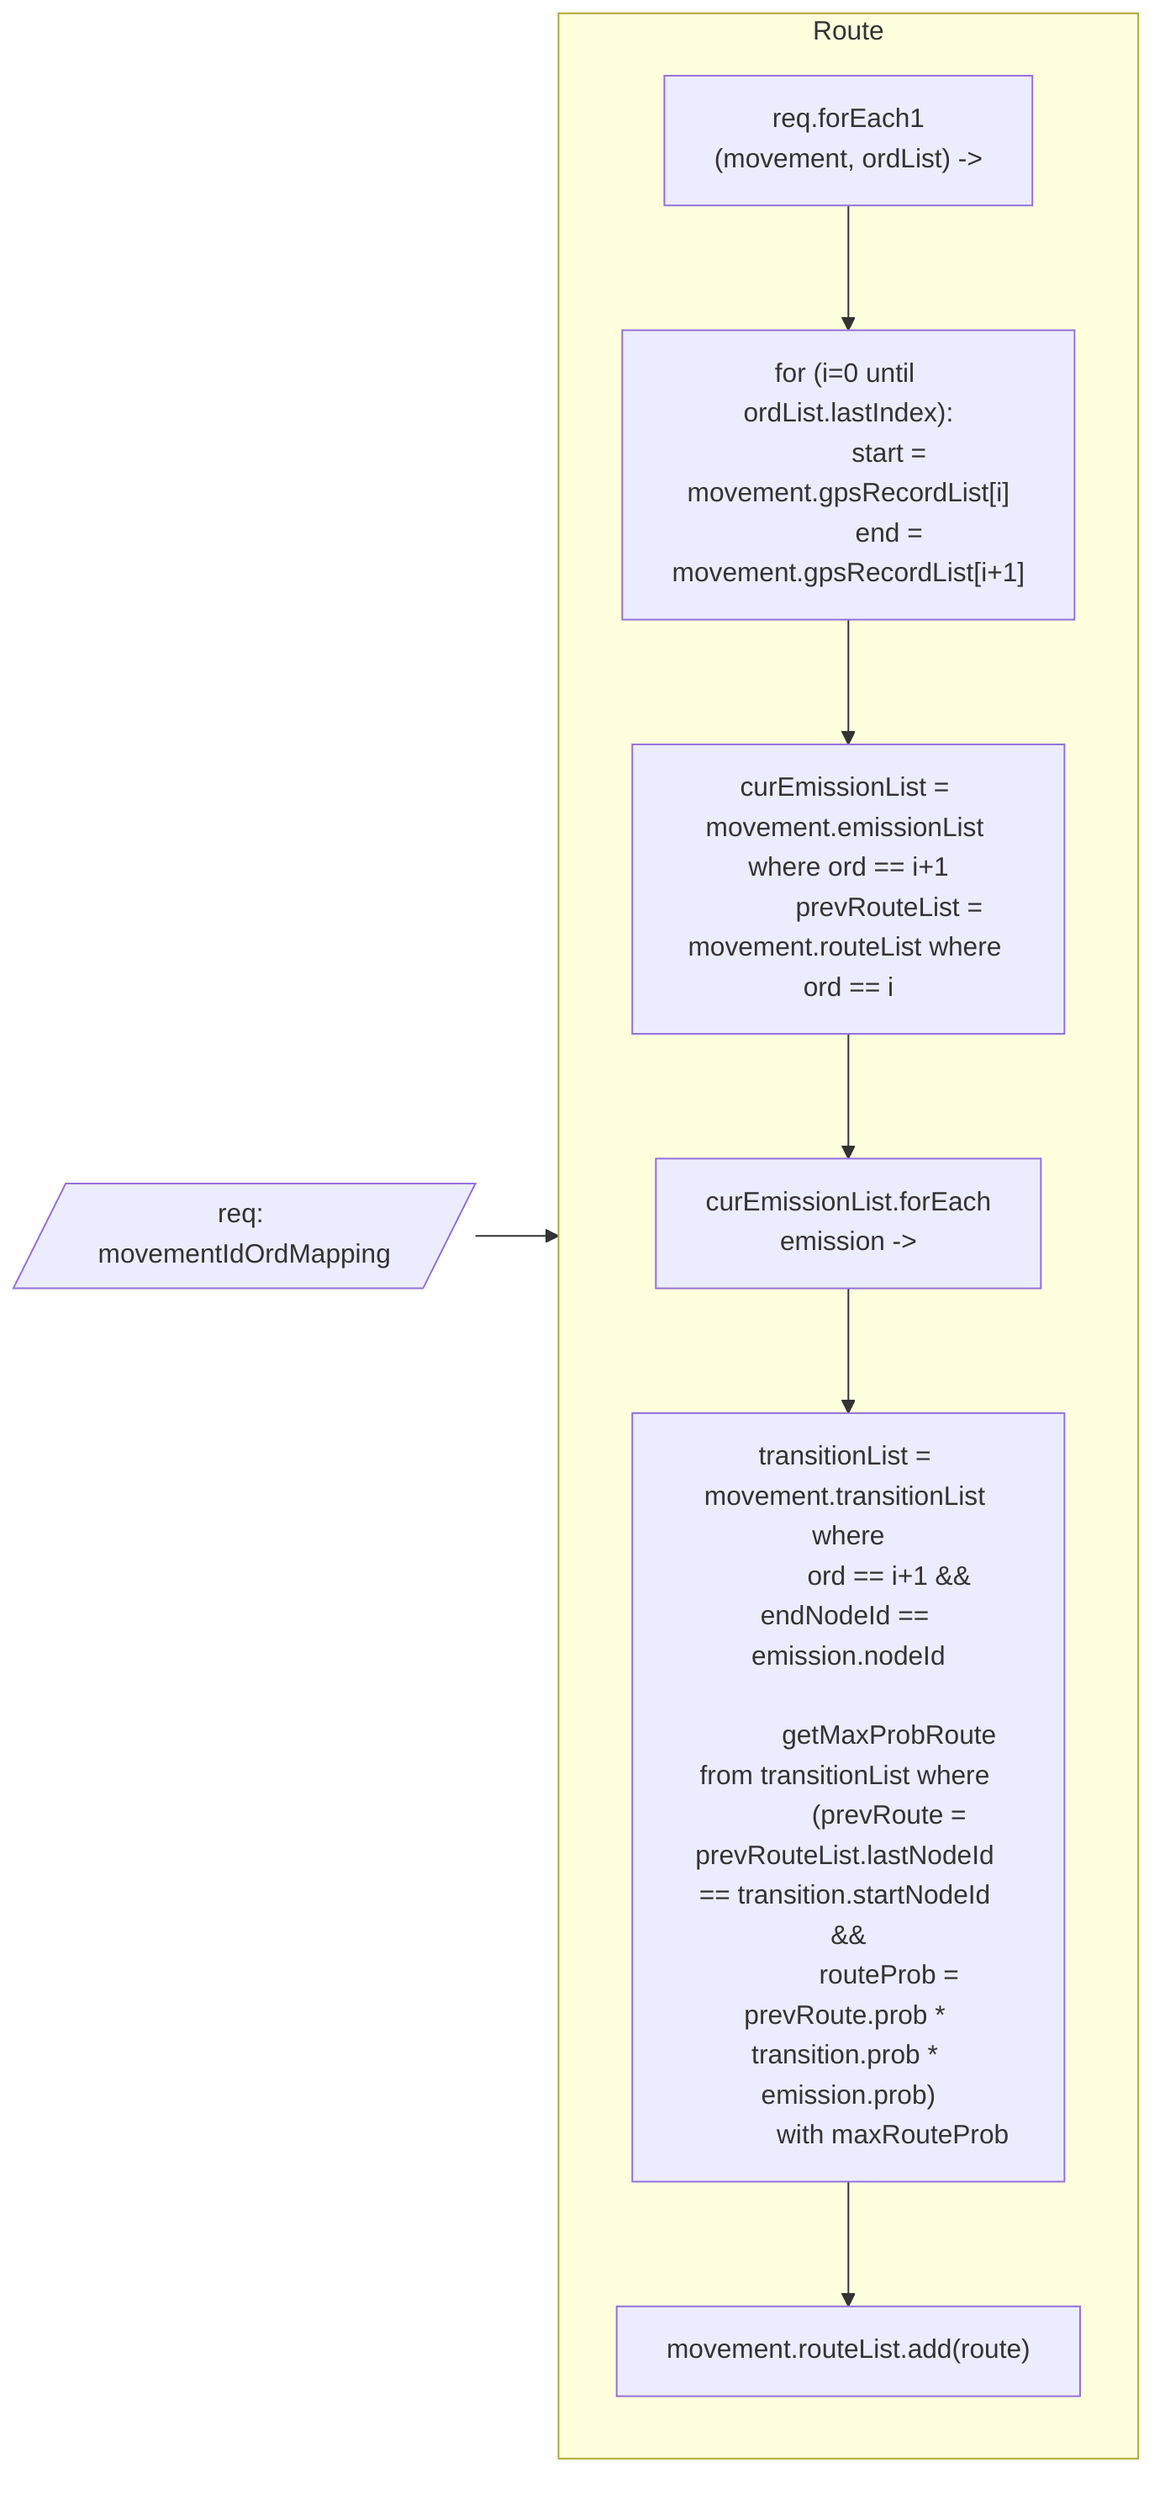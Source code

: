 flowchart LR
    Input[/req: movementIdOrdMapping/]
    subgraph Route
        GpsRecordListForEach["
            req.forEach1
            (movement, ordList) ->
	    "]

        OrdListForLoop["
            for (i=0 until ordList.lastIndex):
            start = movement.gpsRecordList[i]
            end = movement.gpsRecordList[i+1]
        "]

        GetPrevAndCurRouteList["
            curEmissionList = movement.emissionList where ord == i+1
            prevRouteList = movement.routeList where ord == i
        "]

        EmissionListForEach["
            curEmissionList.forEach
            emission -> 
        "]

        GetMaxProbRoute["
            transitionList = movement.transitionList where
            ord == i+1 && endNodeId == emission.nodeId

            getMaxProbRoute from transitionList where 
            (prevRoute = prevRouteList.lastNodeId == transition.startNodeId &&
            routeProb = prevRoute.prob * transition.prob * emission.prob)
            with maxRouteProb
            
        "]

        AddRoute["
            movement.routeList.add(route)
        "]



        GpsRecordListForEach --> OrdListForLoop --> GetPrevAndCurRouteList 
        GetPrevAndCurRouteList --> EmissionListForEach --> GetMaxProbRoute
        GetMaxProbRoute --> AddRoute
    end

Input --> Route